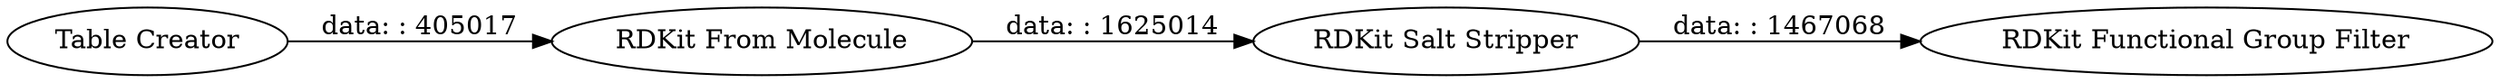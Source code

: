 digraph {
	"-8139381598052662648_71" [label="RDKit Salt Stripper"]
	"-8139381598052662648_96" [label="RDKit Functional Group Filter"]
	"-8139381598052662648_45" [label="Table Creator"]
	"-8139381598052662648_56" [label="RDKit From Molecule"]
	"-8139381598052662648_45" -> "-8139381598052662648_56" [label="data: : 405017"]
	"-8139381598052662648_56" -> "-8139381598052662648_71" [label="data: : 1625014"]
	"-8139381598052662648_71" -> "-8139381598052662648_96" [label="data: : 1467068"]
	rankdir=LR
}
